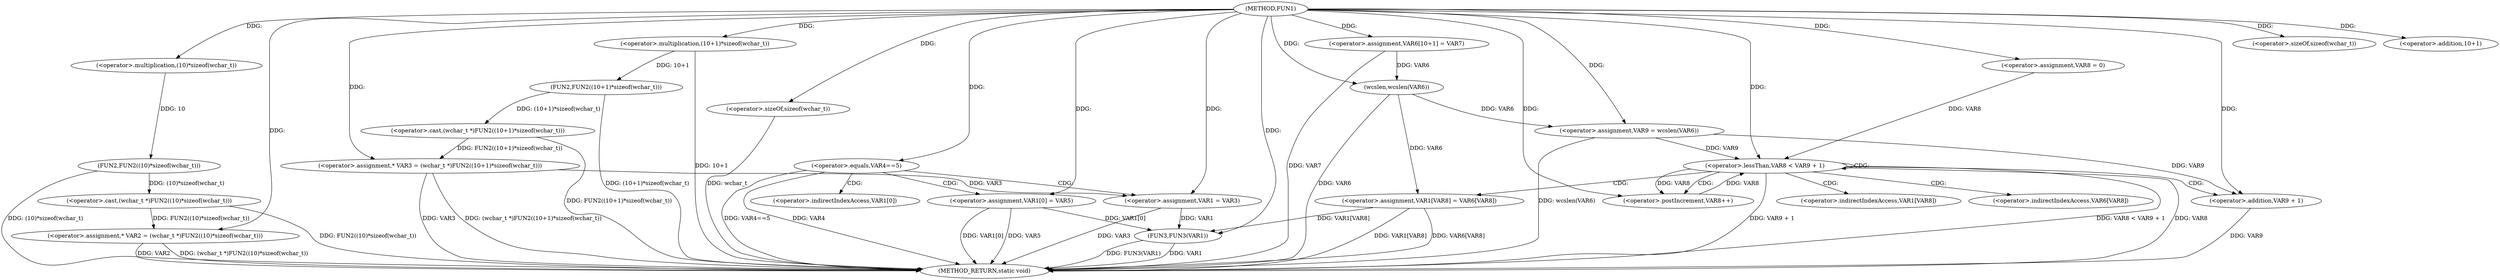 digraph FUN1 {  
"1000100" [label = "(METHOD,FUN1)" ]
"1000170" [label = "(METHOD_RETURN,static void)" ]
"1000104" [label = "(<operator>.assignment,* VAR2 = (wchar_t *)FUN2((10)*sizeof(wchar_t)))" ]
"1000106" [label = "(<operator>.cast,(wchar_t *)FUN2((10)*sizeof(wchar_t)))" ]
"1000108" [label = "(FUN2,FUN2((10)*sizeof(wchar_t)))" ]
"1000109" [label = "(<operator>.multiplication,(10)*sizeof(wchar_t))" ]
"1000111" [label = "(<operator>.sizeOf,sizeof(wchar_t))" ]
"1000114" [label = "(<operator>.assignment,* VAR3 = (wchar_t *)FUN2((10+1)*sizeof(wchar_t)))" ]
"1000116" [label = "(<operator>.cast,(wchar_t *)FUN2((10+1)*sizeof(wchar_t)))" ]
"1000118" [label = "(FUN2,FUN2((10+1)*sizeof(wchar_t)))" ]
"1000119" [label = "(<operator>.multiplication,(10+1)*sizeof(wchar_t))" ]
"1000120" [label = "(<operator>.addition,10+1)" ]
"1000123" [label = "(<operator>.sizeOf,sizeof(wchar_t))" ]
"1000126" [label = "(<operator>.equals,VAR4==5)" ]
"1000130" [label = "(<operator>.assignment,VAR1 = VAR3)" ]
"1000133" [label = "(<operator>.assignment,VAR1[0] = VAR5)" ]
"1000140" [label = "(<operator>.assignment,VAR6[10+1] = VAR7)" ]
"1000145" [label = "(<operator>.assignment,VAR9 = wcslen(VAR6))" ]
"1000147" [label = "(wcslen,wcslen(VAR6))" ]
"1000150" [label = "(<operator>.assignment,VAR8 = 0)" ]
"1000153" [label = "(<operator>.lessThan,VAR8 < VAR9 + 1)" ]
"1000155" [label = "(<operator>.addition,VAR9 + 1)" ]
"1000158" [label = "(<operator>.postIncrement,VAR8++)" ]
"1000161" [label = "(<operator>.assignment,VAR1[VAR8] = VAR6[VAR8])" ]
"1000168" [label = "(FUN3,FUN3(VAR1))" ]
"1000134" [label = "(<operator>.indirectIndexAccess,VAR1[0])" ]
"1000162" [label = "(<operator>.indirectIndexAccess,VAR1[VAR8])" ]
"1000165" [label = "(<operator>.indirectIndexAccess,VAR6[VAR8])" ]
  "1000140" -> "1000170"  [ label = "DDG: VAR7"] 
  "1000106" -> "1000170"  [ label = "DDG: FUN2((10)*sizeof(wchar_t))"] 
  "1000168" -> "1000170"  [ label = "DDG: VAR1"] 
  "1000104" -> "1000170"  [ label = "DDG: VAR2"] 
  "1000114" -> "1000170"  [ label = "DDG: VAR3"] 
  "1000147" -> "1000170"  [ label = "DDG: VAR6"] 
  "1000116" -> "1000170"  [ label = "DDG: FUN2((10+1)*sizeof(wchar_t))"] 
  "1000153" -> "1000170"  [ label = "DDG: VAR8"] 
  "1000119" -> "1000170"  [ label = "DDG: 10+1"] 
  "1000155" -> "1000170"  [ label = "DDG: VAR9"] 
  "1000118" -> "1000170"  [ label = "DDG: (10+1)*sizeof(wchar_t)"] 
  "1000161" -> "1000170"  [ label = "DDG: VAR1[VAR8]"] 
  "1000168" -> "1000170"  [ label = "DDG: FUN3(VAR1)"] 
  "1000126" -> "1000170"  [ label = "DDG: VAR4==5"] 
  "1000130" -> "1000170"  [ label = "DDG: VAR3"] 
  "1000153" -> "1000170"  [ label = "DDG: VAR9 + 1"] 
  "1000133" -> "1000170"  [ label = "DDG: VAR1[0]"] 
  "1000126" -> "1000170"  [ label = "DDG: VAR4"] 
  "1000153" -> "1000170"  [ label = "DDG: VAR8 < VAR9 + 1"] 
  "1000145" -> "1000170"  [ label = "DDG: wcslen(VAR6)"] 
  "1000114" -> "1000170"  [ label = "DDG: (wchar_t *)FUN2((10+1)*sizeof(wchar_t))"] 
  "1000133" -> "1000170"  [ label = "DDG: VAR5"] 
  "1000104" -> "1000170"  [ label = "DDG: (wchar_t *)FUN2((10)*sizeof(wchar_t))"] 
  "1000108" -> "1000170"  [ label = "DDG: (10)*sizeof(wchar_t)"] 
  "1000123" -> "1000170"  [ label = "DDG: wchar_t"] 
  "1000161" -> "1000170"  [ label = "DDG: VAR6[VAR8]"] 
  "1000106" -> "1000104"  [ label = "DDG: FUN2((10)*sizeof(wchar_t))"] 
  "1000100" -> "1000104"  [ label = "DDG: "] 
  "1000108" -> "1000106"  [ label = "DDG: (10)*sizeof(wchar_t)"] 
  "1000109" -> "1000108"  [ label = "DDG: 10"] 
  "1000100" -> "1000109"  [ label = "DDG: "] 
  "1000100" -> "1000111"  [ label = "DDG: "] 
  "1000116" -> "1000114"  [ label = "DDG: FUN2((10+1)*sizeof(wchar_t))"] 
  "1000100" -> "1000114"  [ label = "DDG: "] 
  "1000118" -> "1000116"  [ label = "DDG: (10+1)*sizeof(wchar_t)"] 
  "1000119" -> "1000118"  [ label = "DDG: 10+1"] 
  "1000100" -> "1000119"  [ label = "DDG: "] 
  "1000100" -> "1000120"  [ label = "DDG: "] 
  "1000100" -> "1000123"  [ label = "DDG: "] 
  "1000100" -> "1000126"  [ label = "DDG: "] 
  "1000114" -> "1000130"  [ label = "DDG: VAR3"] 
  "1000100" -> "1000130"  [ label = "DDG: "] 
  "1000100" -> "1000133"  [ label = "DDG: "] 
  "1000100" -> "1000140"  [ label = "DDG: "] 
  "1000147" -> "1000145"  [ label = "DDG: VAR6"] 
  "1000100" -> "1000145"  [ label = "DDG: "] 
  "1000140" -> "1000147"  [ label = "DDG: VAR6"] 
  "1000100" -> "1000147"  [ label = "DDG: "] 
  "1000100" -> "1000150"  [ label = "DDG: "] 
  "1000158" -> "1000153"  [ label = "DDG: VAR8"] 
  "1000150" -> "1000153"  [ label = "DDG: VAR8"] 
  "1000100" -> "1000153"  [ label = "DDG: "] 
  "1000145" -> "1000153"  [ label = "DDG: VAR9"] 
  "1000145" -> "1000155"  [ label = "DDG: VAR9"] 
  "1000100" -> "1000155"  [ label = "DDG: "] 
  "1000153" -> "1000158"  [ label = "DDG: VAR8"] 
  "1000100" -> "1000158"  [ label = "DDG: "] 
  "1000147" -> "1000161"  [ label = "DDG: VAR6"] 
  "1000133" -> "1000168"  [ label = "DDG: VAR1[0]"] 
  "1000161" -> "1000168"  [ label = "DDG: VAR1[VAR8]"] 
  "1000130" -> "1000168"  [ label = "DDG: VAR1"] 
  "1000100" -> "1000168"  [ label = "DDG: "] 
  "1000126" -> "1000130"  [ label = "CDG: "] 
  "1000126" -> "1000133"  [ label = "CDG: "] 
  "1000126" -> "1000134"  [ label = "CDG: "] 
  "1000153" -> "1000155"  [ label = "CDG: "] 
  "1000153" -> "1000161"  [ label = "CDG: "] 
  "1000153" -> "1000153"  [ label = "CDG: "] 
  "1000153" -> "1000162"  [ label = "CDG: "] 
  "1000153" -> "1000165"  [ label = "CDG: "] 
  "1000153" -> "1000158"  [ label = "CDG: "] 
}

